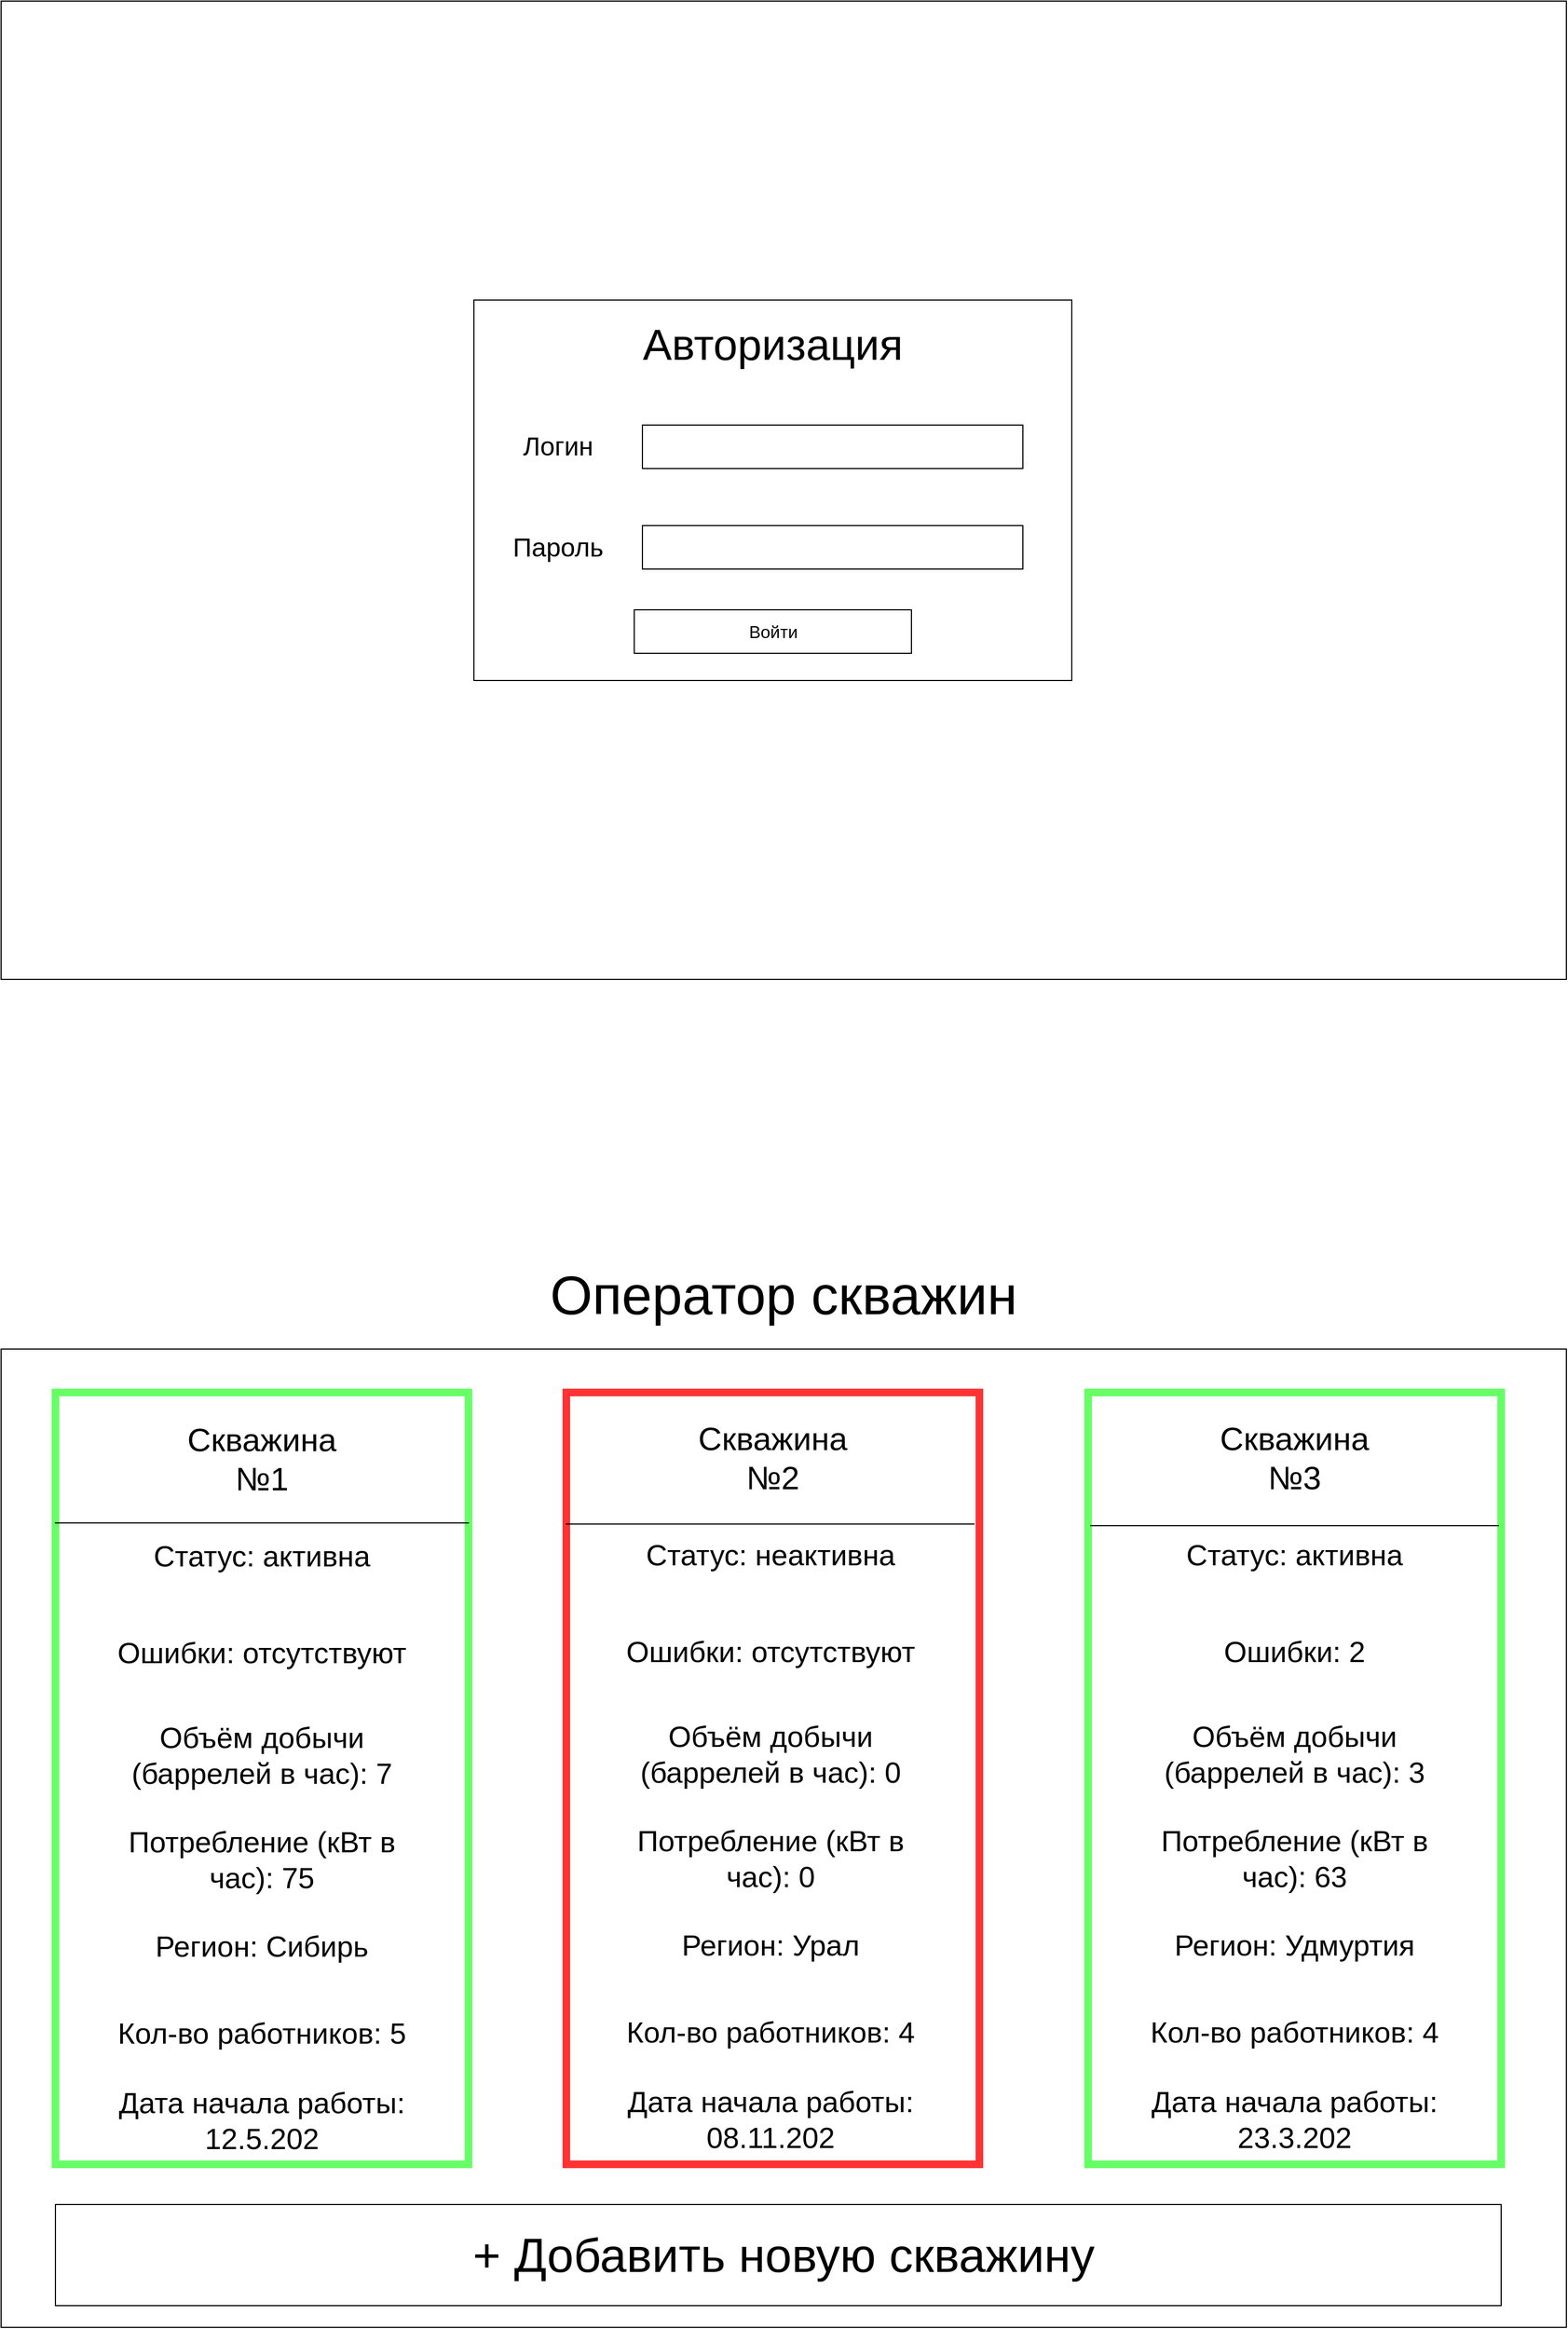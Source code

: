 <mxfile version="24.7.13">
  <diagram name="Страница — 1" id="oH_LN0j6c0HDrWeT9ftG">
    <mxGraphModel dx="1434" dy="2421" grid="1" gridSize="10" guides="1" tooltips="1" connect="1" arrows="1" fold="1" page="1" pageScale="1" pageWidth="1169" pageHeight="827" math="0" shadow="0">
      <root>
        <mxCell id="0" />
        <mxCell id="1" parent="0" />
        <mxCell id="Eo2vYeCuPg-XhkwwHYxe-1" value="" style="rounded=0;whiteSpace=wrap;html=1;" parent="1" vertex="1">
          <mxGeometry x="40" y="40" width="1440" height="900" as="geometry" />
        </mxCell>
        <mxCell id="Eo2vYeCuPg-XhkwwHYxe-2" value="" style="rounded=0;whiteSpace=wrap;html=1;strokeColor=#66FF66;strokeWidth=7;" parent="1" vertex="1">
          <mxGeometry x="90" y="80" width="380" height="710" as="geometry" />
        </mxCell>
        <mxCell id="Eo2vYeCuPg-XhkwwHYxe-3" value="" style="rounded=0;whiteSpace=wrap;html=1;strokeWidth=7;strokeColor=#FF3333;" parent="1" vertex="1">
          <mxGeometry x="560" y="80" width="380" height="710" as="geometry" />
        </mxCell>
        <mxCell id="Eo2vYeCuPg-XhkwwHYxe-4" value="" style="rounded=0;whiteSpace=wrap;html=1;strokeWidth=7;strokeColor=#66ff66;" parent="1" vertex="1">
          <mxGeometry x="1040" y="80" width="380" height="710" as="geometry" />
        </mxCell>
        <mxCell id="Eo2vYeCuPg-XhkwwHYxe-8" value="" style="rounded=0;whiteSpace=wrap;html=1;" parent="1" vertex="1">
          <mxGeometry x="40" y="-1200" width="1440" height="900" as="geometry" />
        </mxCell>
        <mxCell id="Eo2vYeCuPg-XhkwwHYxe-16" value="" style="rounded=0;whiteSpace=wrap;html=1;" parent="1" vertex="1">
          <mxGeometry x="475" y="-925" width="550" height="350" as="geometry" />
        </mxCell>
        <mxCell id="Eo2vYeCuPg-XhkwwHYxe-18" value="&lt;font style=&quot;font-size: 40px;&quot;&gt;Авторизация&lt;/font&gt;" style="text;html=1;align=center;verticalAlign=middle;whiteSpace=wrap;rounded=0;" parent="1" vertex="1">
          <mxGeometry x="480" y="-920" width="540" height="70" as="geometry" />
        </mxCell>
        <mxCell id="Eo2vYeCuPg-XhkwwHYxe-20" value="" style="rounded=0;whiteSpace=wrap;html=1;" parent="1" vertex="1">
          <mxGeometry x="630" y="-810" width="350" height="40" as="geometry" />
        </mxCell>
        <mxCell id="Eo2vYeCuPg-XhkwwHYxe-21" value="" style="rounded=0;whiteSpace=wrap;html=1;" parent="1" vertex="1">
          <mxGeometry x="630" y="-717.5" width="350" height="40" as="geometry" />
        </mxCell>
        <mxCell id="Eo2vYeCuPg-XhkwwHYxe-23" value="&lt;span style=&quot;font-size: 24px;&quot;&gt;Логин&lt;/span&gt;" style="text;html=1;align=center;verticalAlign=middle;whiteSpace=wrap;rounded=0;" parent="1" vertex="1">
          <mxGeometry x="500" y="-812.5" width="105" height="45" as="geometry" />
        </mxCell>
        <mxCell id="Eo2vYeCuPg-XhkwwHYxe-24" value="&lt;span style=&quot;font-size: 24px;&quot;&gt;Пароль&lt;/span&gt;" style="text;html=1;align=center;verticalAlign=middle;whiteSpace=wrap;rounded=0;" parent="1" vertex="1">
          <mxGeometry x="500" y="-720" width="105" height="45" as="geometry" />
        </mxCell>
        <mxCell id="Eo2vYeCuPg-XhkwwHYxe-25" value="&lt;font style=&quot;font-size: 50px;&quot;&gt;Оператор скважин&lt;/font&gt;" style="text;html=1;align=center;verticalAlign=middle;whiteSpace=wrap;rounded=0;" parent="1" vertex="1">
          <mxGeometry x="40" y="-40" width="1440" height="60" as="geometry" />
        </mxCell>
        <mxCell id="Eo2vYeCuPg-XhkwwHYxe-26" value="&lt;font style=&quot;font-size: 27px;&quot;&gt;Статус: активна&lt;/font&gt;" style="text;html=1;align=center;verticalAlign=middle;whiteSpace=wrap;rounded=0;" parent="1" vertex="1">
          <mxGeometry x="135" y="201" width="290" height="60" as="geometry" />
        </mxCell>
        <mxCell id="Eo2vYeCuPg-XhkwwHYxe-27" value="&lt;span style=&quot;font-size: 27px;&quot;&gt;Объём добычи (баррелей в час): 7&lt;/span&gt;" style="text;html=1;align=center;verticalAlign=middle;whiteSpace=wrap;rounded=0;" parent="1" vertex="1">
          <mxGeometry x="135" y="383.5" width="290" height="60" as="geometry" />
        </mxCell>
        <mxCell id="Eo2vYeCuPg-XhkwwHYxe-28" value="&lt;span style=&quot;font-size: 27px;&quot;&gt;Ошибки: отсутствуют&lt;/span&gt;" style="text;html=1;align=center;verticalAlign=middle;whiteSpace=wrap;rounded=0;" parent="1" vertex="1">
          <mxGeometry x="135" y="290" width="290" height="60" as="geometry" />
        </mxCell>
        <mxCell id="Eo2vYeCuPg-XhkwwHYxe-5" value="&lt;font style=&quot;font-size: 30px;&quot;&gt;Скважина №1&lt;/font&gt;" style="text;html=1;align=center;verticalAlign=middle;whiteSpace=wrap;rounded=0;" parent="1" vertex="1">
          <mxGeometry x="205" y="81" width="150" height="120" as="geometry" />
        </mxCell>
        <mxCell id="Eo2vYeCuPg-XhkwwHYxe-6" value="&lt;font style=&quot;font-size: 30px;&quot;&gt;Скважина №2&lt;/font&gt;" style="text;html=1;align=center;verticalAlign=middle;whiteSpace=wrap;rounded=0;" parent="1" vertex="1">
          <mxGeometry x="675" y="80" width="150" height="120" as="geometry" />
        </mxCell>
        <mxCell id="Eo2vYeCuPg-XhkwwHYxe-7" value="&lt;font style=&quot;font-size: 30px;&quot;&gt;Скважина №3&lt;/font&gt;" style="text;html=1;align=center;verticalAlign=middle;whiteSpace=wrap;rounded=0;" parent="1" vertex="1">
          <mxGeometry x="1155" y="80" width="150" height="120" as="geometry" />
        </mxCell>
        <mxCell id="Eo2vYeCuPg-XhkwwHYxe-33" value="&lt;span style=&quot;font-size: 27px;&quot;&gt;Потребление (кВт в час): 75&lt;/span&gt;" style="text;html=1;align=center;verticalAlign=middle;whiteSpace=wrap;rounded=0;" parent="1" vertex="1">
          <mxGeometry x="135" y="480" width="290" height="60" as="geometry" />
        </mxCell>
        <mxCell id="Eo2vYeCuPg-XhkwwHYxe-34" value="&lt;span style=&quot;font-size: 27px;&quot;&gt;Регион: Сибирь&lt;/span&gt;" style="text;html=1;align=center;verticalAlign=middle;whiteSpace=wrap;rounded=0;" parent="1" vertex="1">
          <mxGeometry x="135" y="560" width="290" height="60" as="geometry" />
        </mxCell>
        <mxCell id="Eo2vYeCuPg-XhkwwHYxe-37" value="&lt;span style=&quot;font-size: 27px;&quot;&gt;Кол-во работников: 5&lt;/span&gt;" style="text;html=1;align=center;verticalAlign=middle;whiteSpace=wrap;rounded=0;" parent="1" vertex="1">
          <mxGeometry x="135" y="640" width="290" height="60" as="geometry" />
        </mxCell>
        <mxCell id="Eo2vYeCuPg-XhkwwHYxe-38" value="&lt;span style=&quot;font-size: 27px;&quot;&gt;Дата начала работы: 12.5.202&lt;/span&gt;" style="text;html=1;align=center;verticalAlign=middle;whiteSpace=wrap;rounded=0;" parent="1" vertex="1">
          <mxGeometry x="135" y="720" width="290" height="60" as="geometry" />
        </mxCell>
        <mxCell id="Eo2vYeCuPg-XhkwwHYxe-40" value="" style="rounded=0;whiteSpace=wrap;html=1;" parent="1" vertex="1">
          <mxGeometry x="90" y="827" width="1330" height="93" as="geometry" />
        </mxCell>
        <mxCell id="Eo2vYeCuPg-XhkwwHYxe-41" value="&lt;font style=&quot;font-size: 44px;&quot;&gt;+ Добавить новую скважину&lt;/font&gt;" style="text;html=1;align=center;verticalAlign=middle;whiteSpace=wrap;rounded=0;" parent="1" vertex="1">
          <mxGeometry x="120" y="837" width="1280" height="73" as="geometry" />
        </mxCell>
        <mxCell id="Eo2vYeCuPg-XhkwwHYxe-42" value="" style="rounded=0;whiteSpace=wrap;html=1;" parent="1" vertex="1">
          <mxGeometry x="622.5" y="-640" width="255" height="40" as="geometry" />
        </mxCell>
        <mxCell id="Eo2vYeCuPg-XhkwwHYxe-46" value="" style="shape=partialRectangle;whiteSpace=wrap;html=1;right=0;top=0;bottom=0;fillColor=none;routingCenterX=-0.5;rotation=-90;" parent="1" vertex="1">
          <mxGeometry x="225" y="-45" width="120" height="370" as="geometry" />
        </mxCell>
        <mxCell id="Eo2vYeCuPg-XhkwwHYxe-44" value="&lt;font style=&quot;font-size: 16px;&quot;&gt;Войти&lt;/font&gt;" style="text;html=1;align=center;verticalAlign=middle;whiteSpace=wrap;rounded=0;" parent="1" vertex="1">
          <mxGeometry x="687.5" y="-632.5" width="125" height="25" as="geometry" />
        </mxCell>
        <mxCell id="Eo2vYeCuPg-XhkwwHYxe-47" value="" style="shape=partialRectangle;whiteSpace=wrap;html=1;right=0;top=0;bottom=0;fillColor=none;routingCenterX=-0.5;rotation=-90;" parent="1" vertex="1">
          <mxGeometry x="217.5" y="-47.5" width="120" height="375" as="geometry" />
        </mxCell>
        <mxCell id="Eo2vYeCuPg-XhkwwHYxe-48" value="" style="shape=partialRectangle;whiteSpace=wrap;html=1;right=0;top=0;bottom=0;fillColor=none;routingCenterX=-0.5;rotation=-90;" parent="1" vertex="1">
          <mxGeometry x="687.5" y="-46.5" width="120" height="375" as="geometry" />
        </mxCell>
        <mxCell id="Eo2vYeCuPg-XhkwwHYxe-49" value="" style="shape=partialRectangle;whiteSpace=wrap;html=1;right=0;top=0;bottom=0;fillColor=none;routingCenterX=-0.5;rotation=-90;" parent="1" vertex="1">
          <mxGeometry x="1170" y="-45" width="120" height="375" as="geometry" />
        </mxCell>
        <mxCell id="Eo2vYeCuPg-XhkwwHYxe-50" value="&lt;font style=&quot;font-size: 27px;&quot;&gt;Статус: неактивна&lt;/font&gt;" style="text;html=1;align=center;verticalAlign=middle;whiteSpace=wrap;rounded=0;" parent="1" vertex="1">
          <mxGeometry x="602.5" y="200" width="290" height="60" as="geometry" />
        </mxCell>
        <mxCell id="Eo2vYeCuPg-XhkwwHYxe-51" value="&lt;span style=&quot;font-size: 27px;&quot;&gt;Объём добычи (баррелей в час): 0&lt;/span&gt;" style="text;html=1;align=center;verticalAlign=middle;whiteSpace=wrap;rounded=0;" parent="1" vertex="1">
          <mxGeometry x="602.5" y="382.5" width="290" height="60" as="geometry" />
        </mxCell>
        <mxCell id="Eo2vYeCuPg-XhkwwHYxe-52" value="&lt;span style=&quot;font-size: 27px;&quot;&gt;Ошибки: отсутствуют&lt;/span&gt;" style="text;html=1;align=center;verticalAlign=middle;whiteSpace=wrap;rounded=0;" parent="1" vertex="1">
          <mxGeometry x="602.5" y="289" width="290" height="60" as="geometry" />
        </mxCell>
        <mxCell id="Eo2vYeCuPg-XhkwwHYxe-53" value="&lt;span style=&quot;font-size: 27px;&quot;&gt;Потребление (кВт в час): 0&lt;/span&gt;" style="text;html=1;align=center;verticalAlign=middle;whiteSpace=wrap;rounded=0;" parent="1" vertex="1">
          <mxGeometry x="602.5" y="479" width="290" height="60" as="geometry" />
        </mxCell>
        <mxCell id="Eo2vYeCuPg-XhkwwHYxe-54" value="&lt;span style=&quot;font-size: 27px;&quot;&gt;Регион: Урал&lt;/span&gt;" style="text;html=1;align=center;verticalAlign=middle;whiteSpace=wrap;rounded=0;" parent="1" vertex="1">
          <mxGeometry x="602.5" y="559" width="290" height="60" as="geometry" />
        </mxCell>
        <mxCell id="Eo2vYeCuPg-XhkwwHYxe-55" value="&lt;span style=&quot;font-size: 27px;&quot;&gt;Кол-во работников: 4&lt;/span&gt;" style="text;html=1;align=center;verticalAlign=middle;whiteSpace=wrap;rounded=0;" parent="1" vertex="1">
          <mxGeometry x="602.5" y="639" width="290" height="60" as="geometry" />
        </mxCell>
        <mxCell id="Eo2vYeCuPg-XhkwwHYxe-56" value="&lt;span style=&quot;font-size: 27px;&quot;&gt;Дата начала работы: 08.11.202&lt;/span&gt;" style="text;html=1;align=center;verticalAlign=middle;whiteSpace=wrap;rounded=0;" parent="1" vertex="1">
          <mxGeometry x="602.5" y="719" width="290" height="60" as="geometry" />
        </mxCell>
        <mxCell id="Eo2vYeCuPg-XhkwwHYxe-57" value="&lt;font style=&quot;font-size: 27px;&quot;&gt;Статус: активна&lt;/font&gt;" style="text;html=1;align=center;verticalAlign=middle;whiteSpace=wrap;rounded=0;" parent="1" vertex="1">
          <mxGeometry x="1085" y="200" width="290" height="60" as="geometry" />
        </mxCell>
        <mxCell id="Eo2vYeCuPg-XhkwwHYxe-58" value="&lt;span style=&quot;font-size: 27px;&quot;&gt;Объём добычи (баррелей в час): 3&lt;/span&gt;" style="text;html=1;align=center;verticalAlign=middle;whiteSpace=wrap;rounded=0;" parent="1" vertex="1">
          <mxGeometry x="1085" y="382.5" width="290" height="60" as="geometry" />
        </mxCell>
        <mxCell id="Eo2vYeCuPg-XhkwwHYxe-59" value="&lt;span style=&quot;font-size: 27px;&quot;&gt;Ошибки: 2&lt;/span&gt;" style="text;html=1;align=center;verticalAlign=middle;whiteSpace=wrap;rounded=0;" parent="1" vertex="1">
          <mxGeometry x="1085" y="289" width="290" height="60" as="geometry" />
        </mxCell>
        <mxCell id="Eo2vYeCuPg-XhkwwHYxe-60" value="&lt;span style=&quot;font-size: 27px;&quot;&gt;Потребление (кВт в час): 63&lt;/span&gt;" style="text;html=1;align=center;verticalAlign=middle;whiteSpace=wrap;rounded=0;" parent="1" vertex="1">
          <mxGeometry x="1085" y="479" width="290" height="60" as="geometry" />
        </mxCell>
        <mxCell id="Eo2vYeCuPg-XhkwwHYxe-61" value="&lt;span style=&quot;font-size: 27px;&quot;&gt;Регион: Удмуртия&lt;/span&gt;" style="text;html=1;align=center;verticalAlign=middle;whiteSpace=wrap;rounded=0;" parent="1" vertex="1">
          <mxGeometry x="1085" y="559" width="290" height="60" as="geometry" />
        </mxCell>
        <mxCell id="Eo2vYeCuPg-XhkwwHYxe-62" value="&lt;span style=&quot;font-size: 27px;&quot;&gt;Кол-во работников: 4&lt;/span&gt;" style="text;html=1;align=center;verticalAlign=middle;whiteSpace=wrap;rounded=0;" parent="1" vertex="1">
          <mxGeometry x="1085" y="639" width="290" height="60" as="geometry" />
        </mxCell>
        <mxCell id="Eo2vYeCuPg-XhkwwHYxe-63" value="&lt;span style=&quot;font-size: 27px;&quot;&gt;Дата начала работы: 23.3.202&lt;/span&gt;" style="text;html=1;align=center;verticalAlign=middle;whiteSpace=wrap;rounded=0;" parent="1" vertex="1">
          <mxGeometry x="1085" y="719" width="290" height="60" as="geometry" />
        </mxCell>
      </root>
    </mxGraphModel>
  </diagram>
</mxfile>
